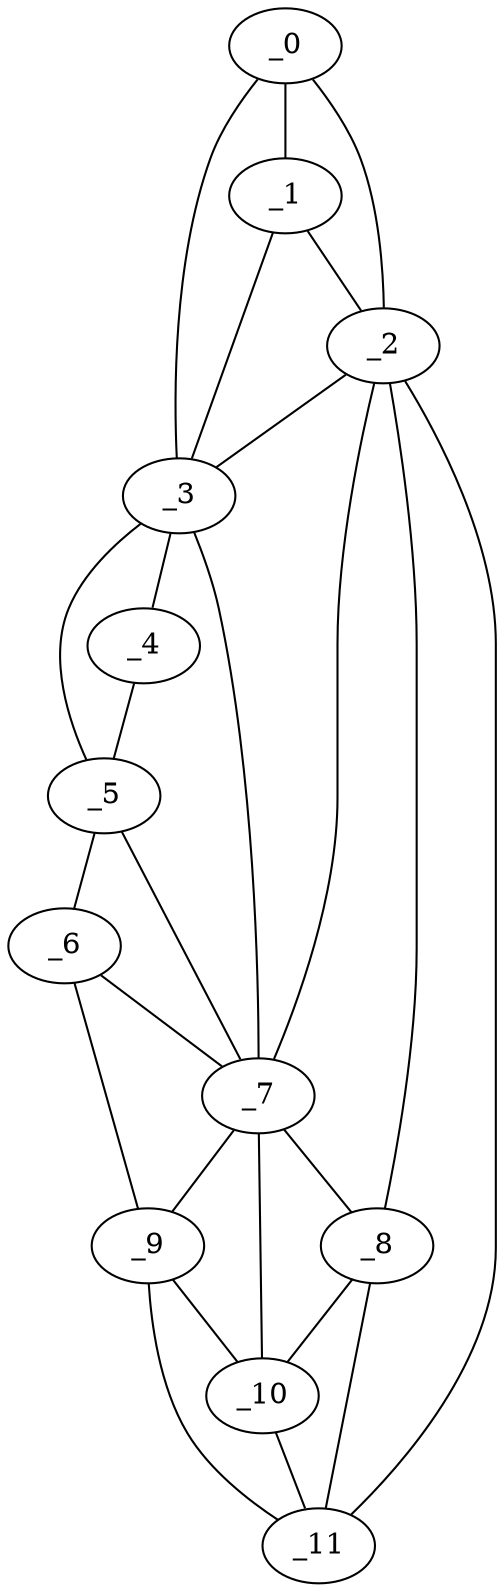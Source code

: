 graph "obj53__330.gxl" {
	_0	 [x=14,
		y=38];
	_1	 [x=31,
		y=52];
	_0 -- _1	 [valence=2];
	_2	 [x=33,
		y=61];
	_0 -- _2	 [valence=1];
	_3	 [x=84,
		y=26];
	_0 -- _3	 [valence=1];
	_1 -- _2	 [valence=2];
	_1 -- _3	 [valence=1];
	_2 -- _3	 [valence=2];
	_7	 [x=113,
		y=69];
	_2 -- _7	 [valence=2];
	_8	 [x=113,
		y=76];
	_2 -- _8	 [valence=1];
	_11	 [x=124,
		y=83];
	_2 -- _11	 [valence=1];
	_4	 [x=92,
		y=26];
	_3 -- _4	 [valence=1];
	_5	 [x=104,
		y=35];
	_3 -- _5	 [valence=2];
	_3 -- _7	 [valence=1];
	_4 -- _5	 [valence=1];
	_6	 [x=108,
		y=38];
	_5 -- _6	 [valence=1];
	_5 -- _7	 [valence=2];
	_6 -- _7	 [valence=2];
	_9	 [x=118,
		y=51];
	_6 -- _9	 [valence=1];
	_7 -- _8	 [valence=2];
	_7 -- _9	 [valence=2];
	_10	 [x=120,
		y=70];
	_7 -- _10	 [valence=2];
	_8 -- _10	 [valence=2];
	_8 -- _11	 [valence=1];
	_9 -- _10	 [valence=2];
	_9 -- _11	 [valence=1];
	_10 -- _11	 [valence=2];
}
